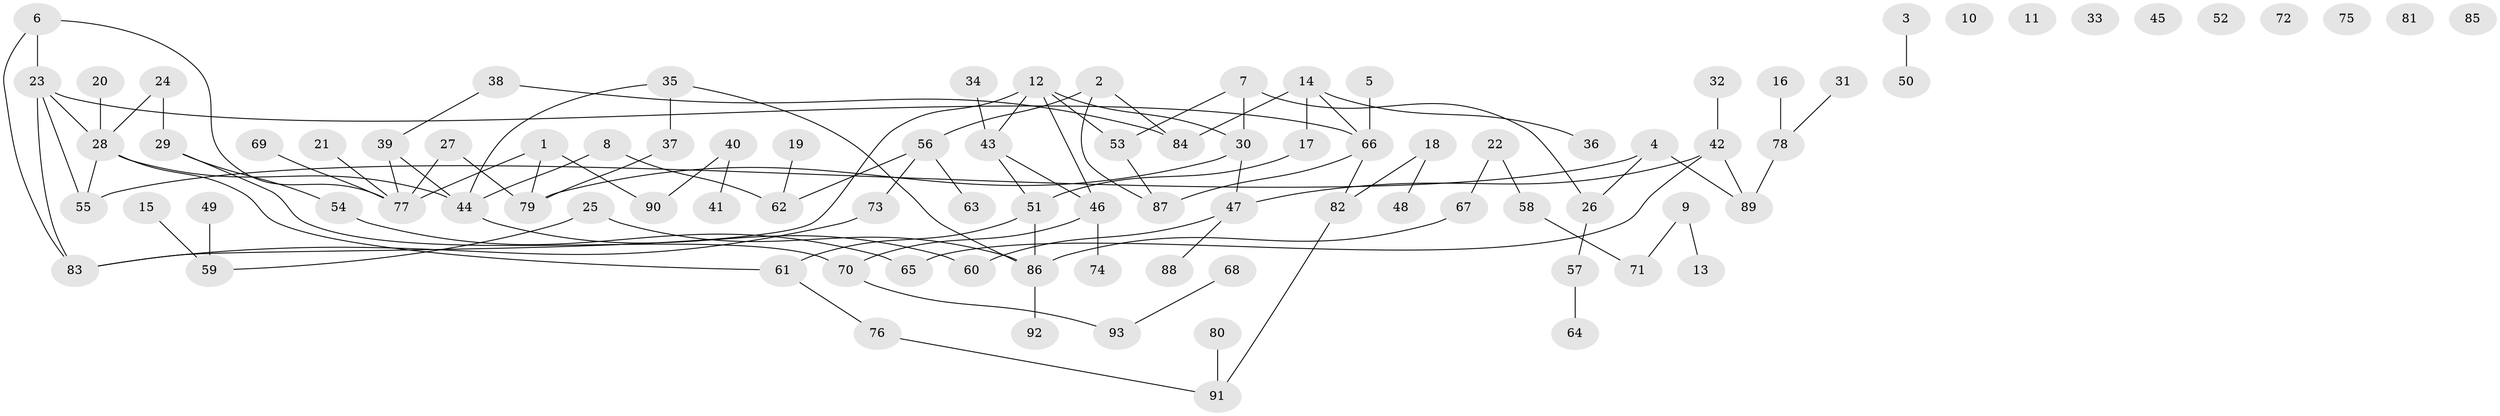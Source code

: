 // coarse degree distribution, {3: 0.21818181818181817, 1: 0.2545454545454545, 6: 0.05454545454545454, 2: 0.2, 0: 0.16363636363636364, 9: 0.01818181818181818, 5: 0.07272727272727272, 7: 0.01818181818181818}
// Generated by graph-tools (version 1.1) at 2025/16/03/04/25 18:16:37]
// undirected, 93 vertices, 104 edges
graph export_dot {
graph [start="1"]
  node [color=gray90,style=filled];
  1;
  2;
  3;
  4;
  5;
  6;
  7;
  8;
  9;
  10;
  11;
  12;
  13;
  14;
  15;
  16;
  17;
  18;
  19;
  20;
  21;
  22;
  23;
  24;
  25;
  26;
  27;
  28;
  29;
  30;
  31;
  32;
  33;
  34;
  35;
  36;
  37;
  38;
  39;
  40;
  41;
  42;
  43;
  44;
  45;
  46;
  47;
  48;
  49;
  50;
  51;
  52;
  53;
  54;
  55;
  56;
  57;
  58;
  59;
  60;
  61;
  62;
  63;
  64;
  65;
  66;
  67;
  68;
  69;
  70;
  71;
  72;
  73;
  74;
  75;
  76;
  77;
  78;
  79;
  80;
  81;
  82;
  83;
  84;
  85;
  86;
  87;
  88;
  89;
  90;
  91;
  92;
  93;
  1 -- 77;
  1 -- 79;
  1 -- 90;
  2 -- 56;
  2 -- 84;
  2 -- 87;
  3 -- 50;
  4 -- 26;
  4 -- 55;
  4 -- 89;
  5 -- 66;
  6 -- 23;
  6 -- 77;
  6 -- 83;
  7 -- 26;
  7 -- 30;
  7 -- 53;
  8 -- 44;
  8 -- 62;
  9 -- 13;
  9 -- 71;
  12 -- 30;
  12 -- 43;
  12 -- 46;
  12 -- 53;
  12 -- 83;
  14 -- 17;
  14 -- 36;
  14 -- 66;
  14 -- 84;
  15 -- 59;
  16 -- 78;
  17 -- 51;
  18 -- 48;
  18 -- 82;
  19 -- 62;
  20 -- 28;
  21 -- 77;
  22 -- 58;
  22 -- 67;
  23 -- 28;
  23 -- 55;
  23 -- 66;
  23 -- 83;
  24 -- 28;
  24 -- 29;
  25 -- 59;
  25 -- 86;
  26 -- 57;
  27 -- 77;
  27 -- 79;
  28 -- 44;
  28 -- 55;
  28 -- 61;
  29 -- 54;
  29 -- 70;
  30 -- 47;
  30 -- 79;
  31 -- 78;
  32 -- 42;
  34 -- 43;
  35 -- 37;
  35 -- 44;
  35 -- 86;
  37 -- 79;
  38 -- 39;
  38 -- 84;
  39 -- 44;
  39 -- 77;
  40 -- 41;
  40 -- 90;
  42 -- 47;
  42 -- 65;
  42 -- 89;
  43 -- 46;
  43 -- 51;
  44 -- 60;
  46 -- 70;
  46 -- 74;
  47 -- 60;
  47 -- 88;
  49 -- 59;
  51 -- 61;
  51 -- 86;
  53 -- 87;
  54 -- 65;
  56 -- 62;
  56 -- 63;
  56 -- 73;
  57 -- 64;
  58 -- 71;
  61 -- 76;
  66 -- 82;
  66 -- 87;
  67 -- 86;
  68 -- 93;
  69 -- 77;
  70 -- 93;
  73 -- 83;
  76 -- 91;
  78 -- 89;
  80 -- 91;
  82 -- 91;
  86 -- 92;
}
